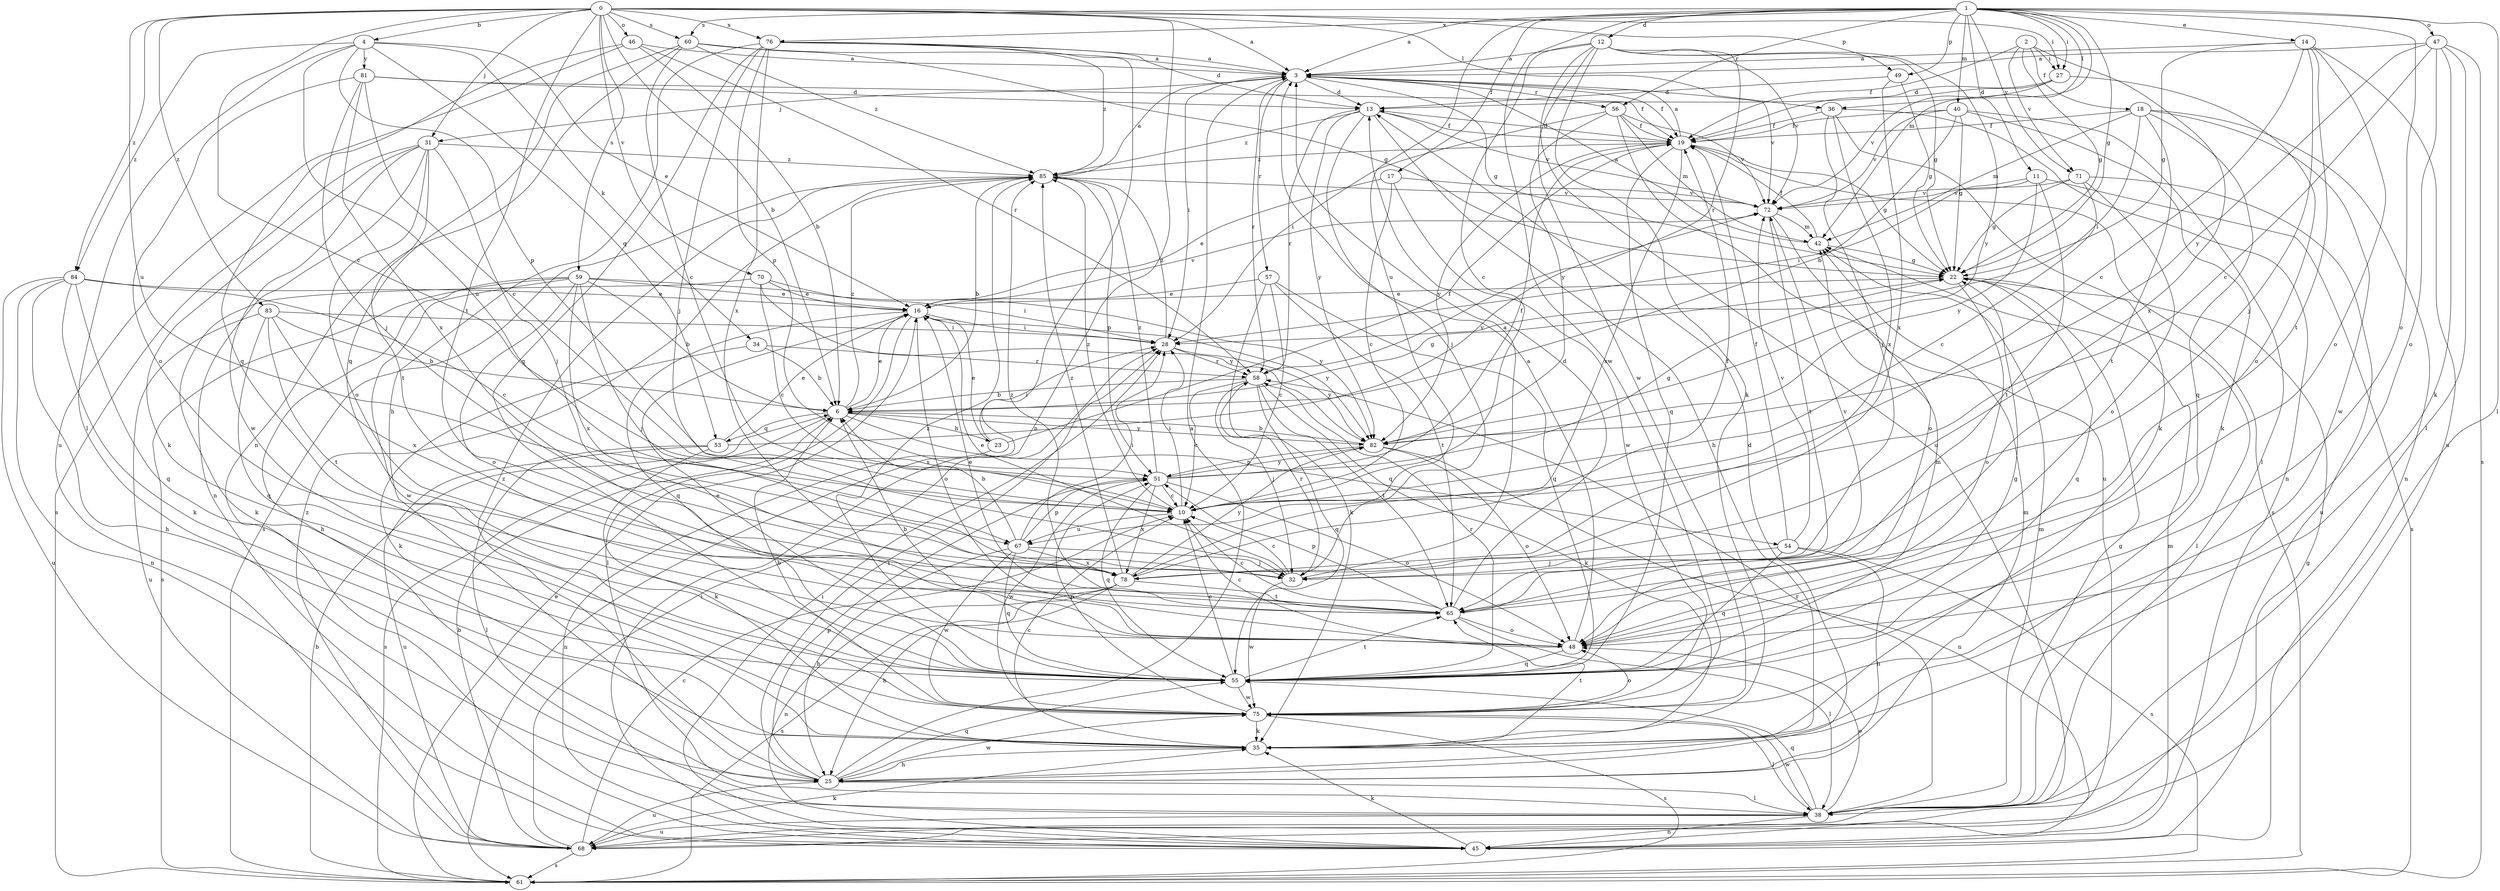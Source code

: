 strict digraph  {
0;
1;
2;
3;
4;
6;
10;
11;
12;
13;
14;
16;
17;
18;
19;
22;
23;
25;
27;
28;
31;
32;
34;
35;
36;
38;
40;
42;
45;
46;
47;
48;
49;
51;
53;
54;
55;
56;
57;
58;
59;
60;
61;
65;
67;
68;
70;
71;
72;
75;
76;
78;
81;
82;
83;
84;
85;
0 -> 3  [label=a];
0 -> 4  [label=b];
0 -> 6  [label=b];
0 -> 10  [label=c];
0 -> 27  [label=i];
0 -> 31  [label=j];
0 -> 36  [label=l];
0 -> 45  [label=n];
0 -> 46  [label=o];
0 -> 49  [label=p];
0 -> 59  [label=s];
0 -> 60  [label=s];
0 -> 65  [label=t];
0 -> 67  [label=u];
0 -> 70  [label=v];
0 -> 76  [label=x];
0 -> 83  [label=z];
0 -> 84  [label=z];
1 -> 3  [label=a];
1 -> 11  [label=d];
1 -> 12  [label=d];
1 -> 14  [label=e];
1 -> 17  [label=f];
1 -> 22  [label=g];
1 -> 27  [label=i];
1 -> 36  [label=l];
1 -> 38  [label=l];
1 -> 40  [label=m];
1 -> 42  [label=m];
1 -> 47  [label=o];
1 -> 48  [label=o];
1 -> 49  [label=p];
1 -> 56  [label=r];
1 -> 60  [label=s];
1 -> 67  [label=u];
1 -> 71  [label=v];
1 -> 75  [label=w];
1 -> 76  [label=x];
2 -> 18  [label=f];
2 -> 19  [label=f];
2 -> 22  [label=g];
2 -> 27  [label=i];
2 -> 71  [label=v];
2 -> 78  [label=x];
3 -> 13  [label=d];
3 -> 19  [label=f];
3 -> 22  [label=g];
3 -> 28  [label=i];
3 -> 31  [label=j];
3 -> 56  [label=r];
3 -> 57  [label=r];
3 -> 58  [label=r];
3 -> 72  [label=v];
4 -> 16  [label=e];
4 -> 34  [label=k];
4 -> 38  [label=l];
4 -> 51  [label=p];
4 -> 53  [label=q];
4 -> 67  [label=u];
4 -> 81  [label=y];
4 -> 84  [label=z];
6 -> 16  [label=e];
6 -> 22  [label=g];
6 -> 23  [label=h];
6 -> 53  [label=q];
6 -> 54  [label=q];
6 -> 61  [label=s];
6 -> 82  [label=y];
6 -> 85  [label=z];
10 -> 28  [label=i];
10 -> 67  [label=u];
10 -> 85  [label=z];
11 -> 28  [label=i];
11 -> 61  [label=s];
11 -> 65  [label=t];
11 -> 72  [label=v];
11 -> 82  [label=y];
12 -> 3  [label=a];
12 -> 10  [label=c];
12 -> 22  [label=g];
12 -> 35  [label=k];
12 -> 58  [label=r];
12 -> 68  [label=u];
12 -> 72  [label=v];
12 -> 75  [label=w];
12 -> 82  [label=y];
13 -> 19  [label=f];
13 -> 25  [label=h];
13 -> 32  [label=j];
13 -> 58  [label=r];
13 -> 72  [label=v];
13 -> 82  [label=y];
13 -> 85  [label=z];
14 -> 3  [label=a];
14 -> 10  [label=c];
14 -> 22  [label=g];
14 -> 32  [label=j];
14 -> 48  [label=o];
14 -> 65  [label=t];
14 -> 68  [label=u];
16 -> 28  [label=i];
16 -> 38  [label=l];
16 -> 48  [label=o];
16 -> 55  [label=q];
16 -> 72  [label=v];
16 -> 82  [label=y];
17 -> 10  [label=c];
17 -> 16  [label=e];
17 -> 72  [label=v];
17 -> 75  [label=w];
18 -> 19  [label=f];
18 -> 28  [label=i];
18 -> 42  [label=m];
18 -> 45  [label=n];
18 -> 55  [label=q];
18 -> 65  [label=t];
18 -> 75  [label=w];
19 -> 3  [label=a];
19 -> 13  [label=d];
19 -> 22  [label=g];
19 -> 55  [label=q];
19 -> 61  [label=s];
19 -> 78  [label=x];
19 -> 82  [label=y];
19 -> 85  [label=z];
22 -> 16  [label=e];
22 -> 38  [label=l];
22 -> 48  [label=o];
22 -> 55  [label=q];
23 -> 16  [label=e];
23 -> 19  [label=f];
23 -> 28  [label=i];
23 -> 45  [label=n];
25 -> 3  [label=a];
25 -> 13  [label=d];
25 -> 28  [label=i];
25 -> 38  [label=l];
25 -> 42  [label=m];
25 -> 51  [label=p];
25 -> 55  [label=q];
25 -> 68  [label=u];
25 -> 75  [label=w];
25 -> 85  [label=z];
27 -> 13  [label=d];
27 -> 19  [label=f];
27 -> 48  [label=o];
27 -> 72  [label=v];
28 -> 58  [label=r];
28 -> 82  [label=y];
28 -> 85  [label=z];
31 -> 32  [label=j];
31 -> 35  [label=k];
31 -> 45  [label=n];
31 -> 48  [label=o];
31 -> 61  [label=s];
31 -> 65  [label=t];
31 -> 75  [label=w];
31 -> 85  [label=z];
32 -> 3  [label=a];
32 -> 10  [label=c];
32 -> 16  [label=e];
32 -> 58  [label=r];
32 -> 75  [label=w];
34 -> 6  [label=b];
34 -> 35  [label=k];
34 -> 58  [label=r];
35 -> 10  [label=c];
35 -> 25  [label=h];
35 -> 65  [label=t];
36 -> 19  [label=f];
36 -> 32  [label=j];
36 -> 35  [label=k];
36 -> 45  [label=n];
36 -> 78  [label=x];
38 -> 22  [label=g];
38 -> 42  [label=m];
38 -> 45  [label=n];
38 -> 48  [label=o];
38 -> 55  [label=q];
38 -> 58  [label=r];
38 -> 68  [label=u];
38 -> 75  [label=w];
40 -> 6  [label=b];
40 -> 19  [label=f];
40 -> 22  [label=g];
40 -> 35  [label=k];
40 -> 38  [label=l];
40 -> 72  [label=v];
42 -> 3  [label=a];
42 -> 19  [label=f];
42 -> 22  [label=g];
45 -> 22  [label=g];
45 -> 28  [label=i];
45 -> 35  [label=k];
45 -> 42  [label=m];
46 -> 3  [label=a];
46 -> 6  [label=b];
46 -> 55  [label=q];
46 -> 58  [label=r];
46 -> 68  [label=u];
47 -> 3  [label=a];
47 -> 10  [label=c];
47 -> 35  [label=k];
47 -> 38  [label=l];
47 -> 48  [label=o];
47 -> 61  [label=s];
47 -> 82  [label=y];
48 -> 3  [label=a];
48 -> 6  [label=b];
48 -> 10  [label=c];
48 -> 55  [label=q];
49 -> 13  [label=d];
49 -> 22  [label=g];
49 -> 78  [label=x];
51 -> 10  [label=c];
51 -> 19  [label=f];
51 -> 22  [label=g];
51 -> 48  [label=o];
51 -> 55  [label=q];
51 -> 75  [label=w];
51 -> 78  [label=x];
51 -> 82  [label=y];
51 -> 85  [label=z];
53 -> 16  [label=e];
53 -> 35  [label=k];
53 -> 38  [label=l];
53 -> 68  [label=u];
53 -> 72  [label=v];
54 -> 19  [label=f];
54 -> 25  [label=h];
54 -> 32  [label=j];
54 -> 55  [label=q];
54 -> 61  [label=s];
54 -> 72  [label=v];
55 -> 10  [label=c];
55 -> 16  [label=e];
55 -> 22  [label=g];
55 -> 42  [label=m];
55 -> 58  [label=r];
55 -> 65  [label=t];
55 -> 75  [label=w];
55 -> 85  [label=z];
56 -> 19  [label=f];
56 -> 28  [label=i];
56 -> 42  [label=m];
56 -> 68  [label=u];
56 -> 72  [label=v];
56 -> 82  [label=y];
57 -> 10  [label=c];
57 -> 16  [label=e];
57 -> 35  [label=k];
57 -> 55  [label=q];
57 -> 65  [label=t];
58 -> 6  [label=b];
58 -> 10  [label=c];
58 -> 32  [label=j];
58 -> 35  [label=k];
58 -> 55  [label=q];
58 -> 65  [label=t];
59 -> 6  [label=b];
59 -> 16  [label=e];
59 -> 25  [label=h];
59 -> 32  [label=j];
59 -> 48  [label=o];
59 -> 61  [label=s];
59 -> 75  [label=w];
59 -> 78  [label=x];
59 -> 82  [label=y];
60 -> 3  [label=a];
60 -> 10  [label=c];
60 -> 22  [label=g];
60 -> 45  [label=n];
60 -> 55  [label=q];
60 -> 85  [label=z];
61 -> 6  [label=b];
61 -> 16  [label=e];
65 -> 10  [label=c];
65 -> 13  [label=d];
65 -> 16  [label=e];
65 -> 38  [label=l];
65 -> 48  [label=o];
65 -> 51  [label=p];
65 -> 72  [label=v];
65 -> 85  [label=z];
67 -> 6  [label=b];
67 -> 25  [label=h];
67 -> 28  [label=i];
67 -> 32  [label=j];
67 -> 51  [label=p];
67 -> 55  [label=q];
67 -> 75  [label=w];
67 -> 78  [label=x];
68 -> 6  [label=b];
68 -> 10  [label=c];
68 -> 28  [label=i];
68 -> 35  [label=k];
68 -> 61  [label=s];
68 -> 85  [label=z];
70 -> 10  [label=c];
70 -> 16  [label=e];
70 -> 28  [label=i];
70 -> 35  [label=k];
70 -> 82  [label=y];
71 -> 10  [label=c];
71 -> 22  [label=g];
71 -> 48  [label=o];
71 -> 68  [label=u];
71 -> 72  [label=v];
72 -> 42  [label=m];
72 -> 48  [label=o];
72 -> 65  [label=t];
75 -> 6  [label=b];
75 -> 35  [label=k];
75 -> 38  [label=l];
75 -> 48  [label=o];
75 -> 51  [label=p];
75 -> 61  [label=s];
76 -> 3  [label=a];
76 -> 13  [label=d];
76 -> 25  [label=h];
76 -> 32  [label=j];
76 -> 51  [label=p];
76 -> 55  [label=q];
76 -> 61  [label=s];
76 -> 78  [label=x];
76 -> 85  [label=z];
78 -> 19  [label=f];
78 -> 25  [label=h];
78 -> 45  [label=n];
78 -> 61  [label=s];
78 -> 65  [label=t];
78 -> 82  [label=y];
78 -> 85  [label=z];
81 -> 10  [label=c];
81 -> 13  [label=d];
81 -> 19  [label=f];
81 -> 32  [label=j];
81 -> 48  [label=o];
81 -> 78  [label=x];
82 -> 6  [label=b];
82 -> 45  [label=n];
82 -> 48  [label=o];
82 -> 51  [label=p];
83 -> 6  [label=b];
83 -> 28  [label=i];
83 -> 55  [label=q];
83 -> 65  [label=t];
83 -> 68  [label=u];
83 -> 78  [label=x];
84 -> 10  [label=c];
84 -> 16  [label=e];
84 -> 25  [label=h];
84 -> 35  [label=k];
84 -> 45  [label=n];
84 -> 55  [label=q];
84 -> 68  [label=u];
85 -> 3  [label=a];
85 -> 6  [label=b];
85 -> 51  [label=p];
85 -> 61  [label=s];
85 -> 72  [label=v];
}
